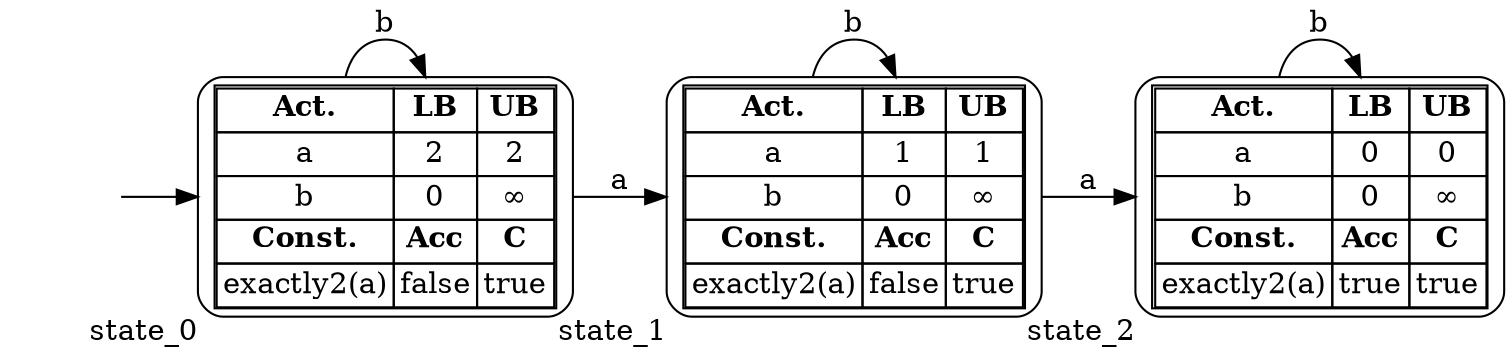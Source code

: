 digraph G {graph [compound=true] 
  rankdir = LR;
initial [shape=plaintext,label=""];
  initial -> State_0;
State_0    [shape=box,style=rounded,xlabel=state_0 ,label=<<TABLE BORDER="1" CELLBORDER="1" CELLSPACING="0">
<TR><TD><B>Act.</B></TD><TD><B>LB</B></TD><TD><B>UB</B></TD></TR>
<TR><TD>a</TD><TD>2</TD><TD>2</TD></TR>
<TR><TD>b</TD><TD>0</TD><TD>&infin;</TD></TR>
<TR><TD><B>Const.</B></TD><TD><B>Acc</B></TD><TD><B>C</B></TD></TR>
<TR><TD>exactly2(a)</TD><TD>false</TD><TD>true</TD></TR>
</TABLE>>];
State_1    [shape=box,style=rounded,xlabel=state_1 ,label=<<TABLE BORDER="1" CELLBORDER="1" CELLSPACING="0">
<TR><TD><B>Act.</B></TD><TD><B>LB</B></TD><TD><B>UB</B></TD></TR>
<TR><TD>a</TD><TD>1</TD><TD>1</TD></TR>
<TR><TD>b</TD><TD>0</TD><TD>&infin;</TD></TR>
<TR><TD><B>Const.</B></TD><TD><B>Acc</B></TD><TD><B>C</B></TD></TR>
<TR><TD>exactly2(a)</TD><TD>false</TD><TD>true</TD></TR>
</TABLE>>];
State_2    [shape=box,style=rounded,xlabel=state_2 ,label=<<TABLE BORDER="1" CELLBORDER="1" CELLSPACING="0">
<TR><TD><B>Act.</B></TD><TD><B>LB</B></TD><TD><B>UB</B></TD></TR>
<TR><TD>a</TD><TD>0</TD><TD>0</TD></TR>
<TR><TD>b</TD><TD>0</TD><TD>&infin;</TD></TR>
<TR><TD><B>Const.</B></TD><TD><B>Acc</B></TD><TD><B>C</B></TD></TR>
<TR><TD>exactly2(a)</TD><TD>true</TD><TD>true</TD></TR>
</TABLE>>];

State_0 -> State_0[label= "b"]
State_0 -> State_1[ label= "a"]
State_1 -> State_2[label= "a"]
State_2 -> State_2[label= "b"]
State_1 -> State_1[label= "b"]
}
